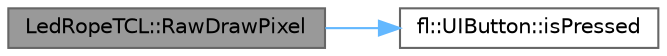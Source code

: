 digraph "LedRopeTCL::RawDrawPixel"
{
 // LATEX_PDF_SIZE
  bgcolor="transparent";
  edge [fontname=Helvetica,fontsize=10,labelfontname=Helvetica,labelfontsize=10];
  node [fontname=Helvetica,fontsize=10,shape=box,height=0.2,width=0.4];
  rankdir="LR";
  Node1 [id="Node000001",label="LedRopeTCL::RawDrawPixel",height=0.2,width=0.4,color="gray40", fillcolor="grey60", style="filled", fontcolor="black",tooltip=" "];
  Node1 -> Node2 [id="edge1_Node000001_Node000002",color="steelblue1",style="solid",tooltip=" "];
  Node2 [id="Node000002",label="fl::UIButton::isPressed",height=0.2,width=0.4,color="grey40", fillcolor="white", style="filled",URL="$d3/d1d/classfl_1_1_u_i_button_a840152841a9986ba7ca08da3df06353f.html#a840152841a9986ba7ca08da3df06353f",tooltip=" "];
}
